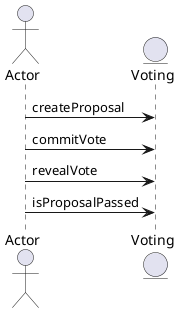 @startuml

actor Actor 
entity Voting 

Actor -> Voting: createProposal
Actor -> Voting: commitVote
Actor -> Voting: revealVote
Actor -> Voting: isProposalPassed

@enduml 